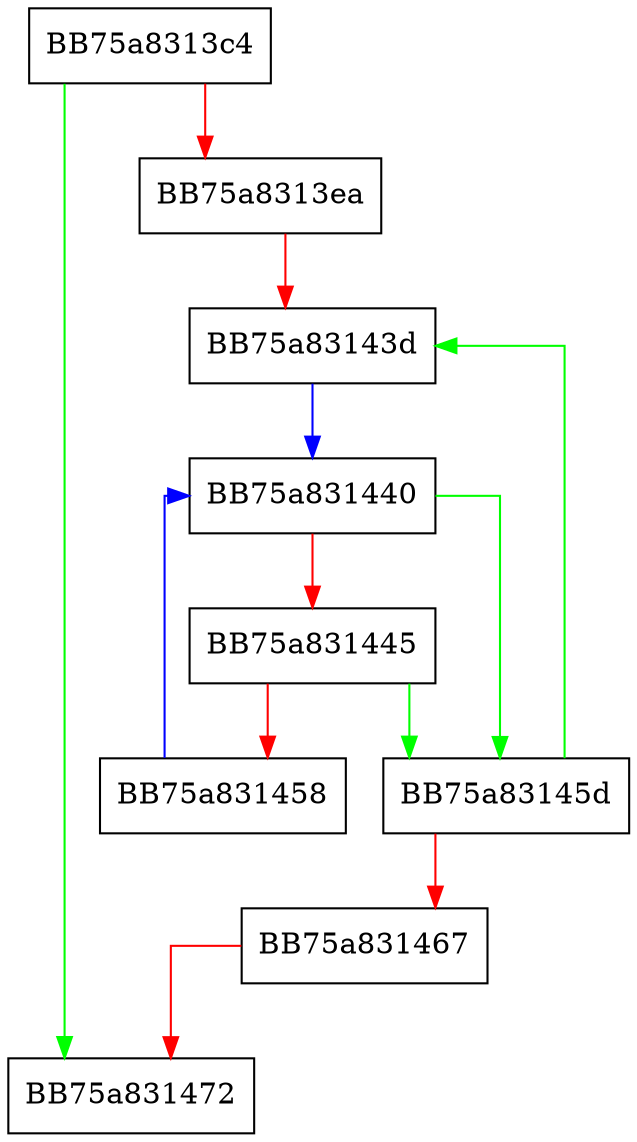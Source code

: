 digraph ActivateFdr {
  node [shape="box"];
  graph [splines=ortho];
  BB75a8313c4 -> BB75a831472 [color="green"];
  BB75a8313c4 -> BB75a8313ea [color="red"];
  BB75a8313ea -> BB75a83143d [color="red"];
  BB75a83143d -> BB75a831440 [color="blue"];
  BB75a831440 -> BB75a83145d [color="green"];
  BB75a831440 -> BB75a831445 [color="red"];
  BB75a831445 -> BB75a83145d [color="green"];
  BB75a831445 -> BB75a831458 [color="red"];
  BB75a831458 -> BB75a831440 [color="blue"];
  BB75a83145d -> BB75a83143d [color="green"];
  BB75a83145d -> BB75a831467 [color="red"];
  BB75a831467 -> BB75a831472 [color="red"];
}